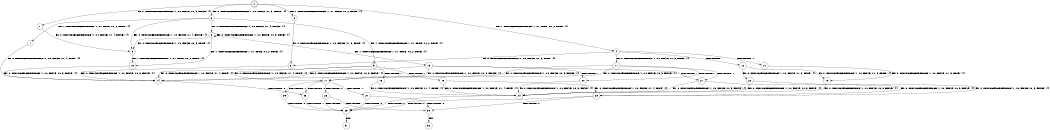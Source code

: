 digraph BCG {
size = "7, 10.5";
center = TRUE;
node [shape = circle];
0 [peripheries = 2];
0 -> 1 [label = "EX !0 !ATOMIC_EXCH_BRANCH (1, +0, FALSE, +1, 3, FALSE) !{}"];
0 -> 2 [label = "EX !1 !ATOMIC_EXCH_BRANCH (1, +1, TRUE, +0, 2, TRUE) !{}"];
0 -> 3 [label = "EX !0 !ATOMIC_EXCH_BRANCH (1, +0, FALSE, +1, 3, FALSE) !{}"];
0 -> 4 [label = "EX !1 !ATOMIC_EXCH_BRANCH (1, +1, TRUE, +0, 2, TRUE) !{}"];
1 -> 5 [label = "EX !0 !ATOMIC_EXCH_BRANCH (1, +0, FALSE, +1, 4, FALSE) !{}"];
2 -> 6 [label = "EX !0 !ATOMIC_EXCH_BRANCH (1, +0, FALSE, +1, 3, TRUE) !{}"];
3 -> 5 [label = "EX !0 !ATOMIC_EXCH_BRANCH (1, +0, FALSE, +1, 4, FALSE) !{}"];
3 -> 7 [label = "EX !1 !ATOMIC_EXCH_BRANCH (1, +1, TRUE, +0, 2, TRUE) !{}"];
3 -> 8 [label = "EX !0 !ATOMIC_EXCH_BRANCH (1, +0, FALSE, +1, 4, FALSE) !{}"];
3 -> 9 [label = "EX !1 !ATOMIC_EXCH_BRANCH (1, +1, TRUE, +0, 2, TRUE) !{}"];
4 -> 6 [label = "EX !0 !ATOMIC_EXCH_BRANCH (1, +0, FALSE, +1, 3, TRUE) !{}"];
4 -> 10 [label = "TERMINATE !1"];
4 -> 11 [label = "EX !0 !ATOMIC_EXCH_BRANCH (1, +0, FALSE, +1, 3, TRUE) !{}"];
4 -> 12 [label = "TERMINATE !1"];
5 -> 13 [label = "EX !1 !ATOMIC_EXCH_BRANCH (1, +1, TRUE, +0, 2, TRUE) !{}"];
6 -> 14 [label = "EX !0 !ATOMIC_EXCH_BRANCH (1, +0, FALSE, +0, 3, FALSE) !{}"];
7 -> 14 [label = "EX !0 !ATOMIC_EXCH_BRANCH (1, +0, FALSE, +1, 4, TRUE) !{}"];
8 -> 5 [label = "EX !0 !ATOMIC_EXCH_BRANCH (1, +0, FALSE, +0, 3, TRUE) !{}"];
8 -> 13 [label = "EX !1 !ATOMIC_EXCH_BRANCH (1, +1, TRUE, +0, 2, TRUE) !{}"];
8 -> 8 [label = "EX !0 !ATOMIC_EXCH_BRANCH (1, +0, FALSE, +0, 3, TRUE) !{}"];
8 -> 15 [label = "EX !1 !ATOMIC_EXCH_BRANCH (1, +1, TRUE, +0, 2, TRUE) !{}"];
9 -> 14 [label = "EX !0 !ATOMIC_EXCH_BRANCH (1, +0, FALSE, +1, 4, TRUE) !{}"];
9 -> 16 [label = "TERMINATE !1"];
9 -> 17 [label = "EX !0 !ATOMIC_EXCH_BRANCH (1, +0, FALSE, +1, 4, TRUE) !{}"];
9 -> 18 [label = "TERMINATE !1"];
10 -> 19 [label = "EX !0 !ATOMIC_EXCH_BRANCH (1, +0, FALSE, +1, 3, TRUE) !{}"];
11 -> 14 [label = "EX !0 !ATOMIC_EXCH_BRANCH (1, +0, FALSE, +0, 3, FALSE) !{}"];
11 -> 20 [label = "TERMINATE !1"];
11 -> 17 [label = "EX !0 !ATOMIC_EXCH_BRANCH (1, +0, FALSE, +0, 3, FALSE) !{}"];
11 -> 21 [label = "TERMINATE !1"];
12 -> 19 [label = "EX !0 !ATOMIC_EXCH_BRANCH (1, +0, FALSE, +1, 3, TRUE) !{}"];
12 -> 22 [label = "EX !0 !ATOMIC_EXCH_BRANCH (1, +0, FALSE, +1, 3, TRUE) !{}"];
13 -> 14 [label = "EX !0 !ATOMIC_EXCH_BRANCH (1, +0, FALSE, +0, 3, FALSE) !{}"];
14 -> 23 [label = "TERMINATE !0"];
15 -> 14 [label = "EX !0 !ATOMIC_EXCH_BRANCH (1, +0, FALSE, +0, 3, FALSE) !{}"];
15 -> 20 [label = "TERMINATE !1"];
15 -> 17 [label = "EX !0 !ATOMIC_EXCH_BRANCH (1, +0, FALSE, +0, 3, FALSE) !{}"];
15 -> 21 [label = "TERMINATE !1"];
16 -> 24 [label = "EX !0 !ATOMIC_EXCH_BRANCH (1, +0, FALSE, +1, 4, TRUE) !{}"];
17 -> 23 [label = "TERMINATE !0"];
17 -> 25 [label = "TERMINATE !1"];
17 -> 26 [label = "TERMINATE !0"];
17 -> 27 [label = "TERMINATE !1"];
18 -> 24 [label = "EX !0 !ATOMIC_EXCH_BRANCH (1, +0, FALSE, +1, 4, TRUE) !{}"];
18 -> 28 [label = "EX !0 !ATOMIC_EXCH_BRANCH (1, +0, FALSE, +1, 4, TRUE) !{}"];
19 -> 24 [label = "EX !0 !ATOMIC_EXCH_BRANCH (1, +0, FALSE, +0, 3, FALSE) !{}"];
20 -> 24 [label = "EX !0 !ATOMIC_EXCH_BRANCH (1, +0, FALSE, +0, 3, FALSE) !{}"];
21 -> 24 [label = "EX !0 !ATOMIC_EXCH_BRANCH (1, +0, FALSE, +0, 3, FALSE) !{}"];
21 -> 28 [label = "EX !0 !ATOMIC_EXCH_BRANCH (1, +0, FALSE, +0, 3, FALSE) !{}"];
22 -> 24 [label = "EX !0 !ATOMIC_EXCH_BRANCH (1, +0, FALSE, +0, 3, FALSE) !{}"];
22 -> 28 [label = "EX !0 !ATOMIC_EXCH_BRANCH (1, +0, FALSE, +0, 3, FALSE) !{}"];
23 -> 29 [label = "TERMINATE !1"];
24 -> 29 [label = "TERMINATE !0"];
25 -> 29 [label = "TERMINATE !0"];
26 -> 29 [label = "TERMINATE !1"];
26 -> 30 [label = "TERMINATE !1"];
27 -> 29 [label = "TERMINATE !0"];
27 -> 30 [label = "TERMINATE !0"];
28 -> 29 [label = "TERMINATE !0"];
28 -> 30 [label = "TERMINATE !0"];
29 -> 31 [label = "exit"];
30 -> 32 [label = "exit"];
}
